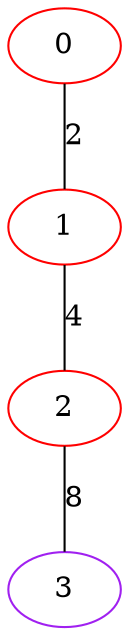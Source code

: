 graph "" {
0 [color=red, weight=1];
1 [color=red, weight=1];
2 [color=red, weight=1];
3 [color=purple, weight=4];
0 -- 1  [key=0, label=2];
1 -- 2  [key=0, label=4];
2 -- 3  [key=0, label=8];
}
